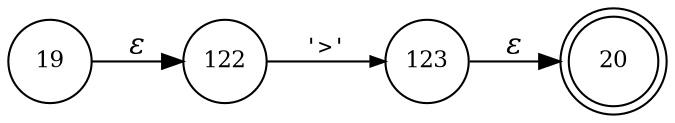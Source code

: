 digraph ATN {
rankdir=LR;
s20[fontsize=11, label="20", shape=doublecircle, fixedsize=true, width=.6];
s19[fontsize=11,label="19", shape=circle, fixedsize=true, width=.55, peripheries=1];
s122[fontsize=11,label="122", shape=circle, fixedsize=true, width=.55, peripheries=1];
s123[fontsize=11,label="123", shape=circle, fixedsize=true, width=.55, peripheries=1];
s19 -> s122 [fontname="Times-Italic", label="&epsilon;"];
s122 -> s123 [fontsize=11, fontname="Courier", arrowsize=.7, label = "'>'", arrowhead = normal];
s123 -> s20 [fontname="Times-Italic", label="&epsilon;"];
}